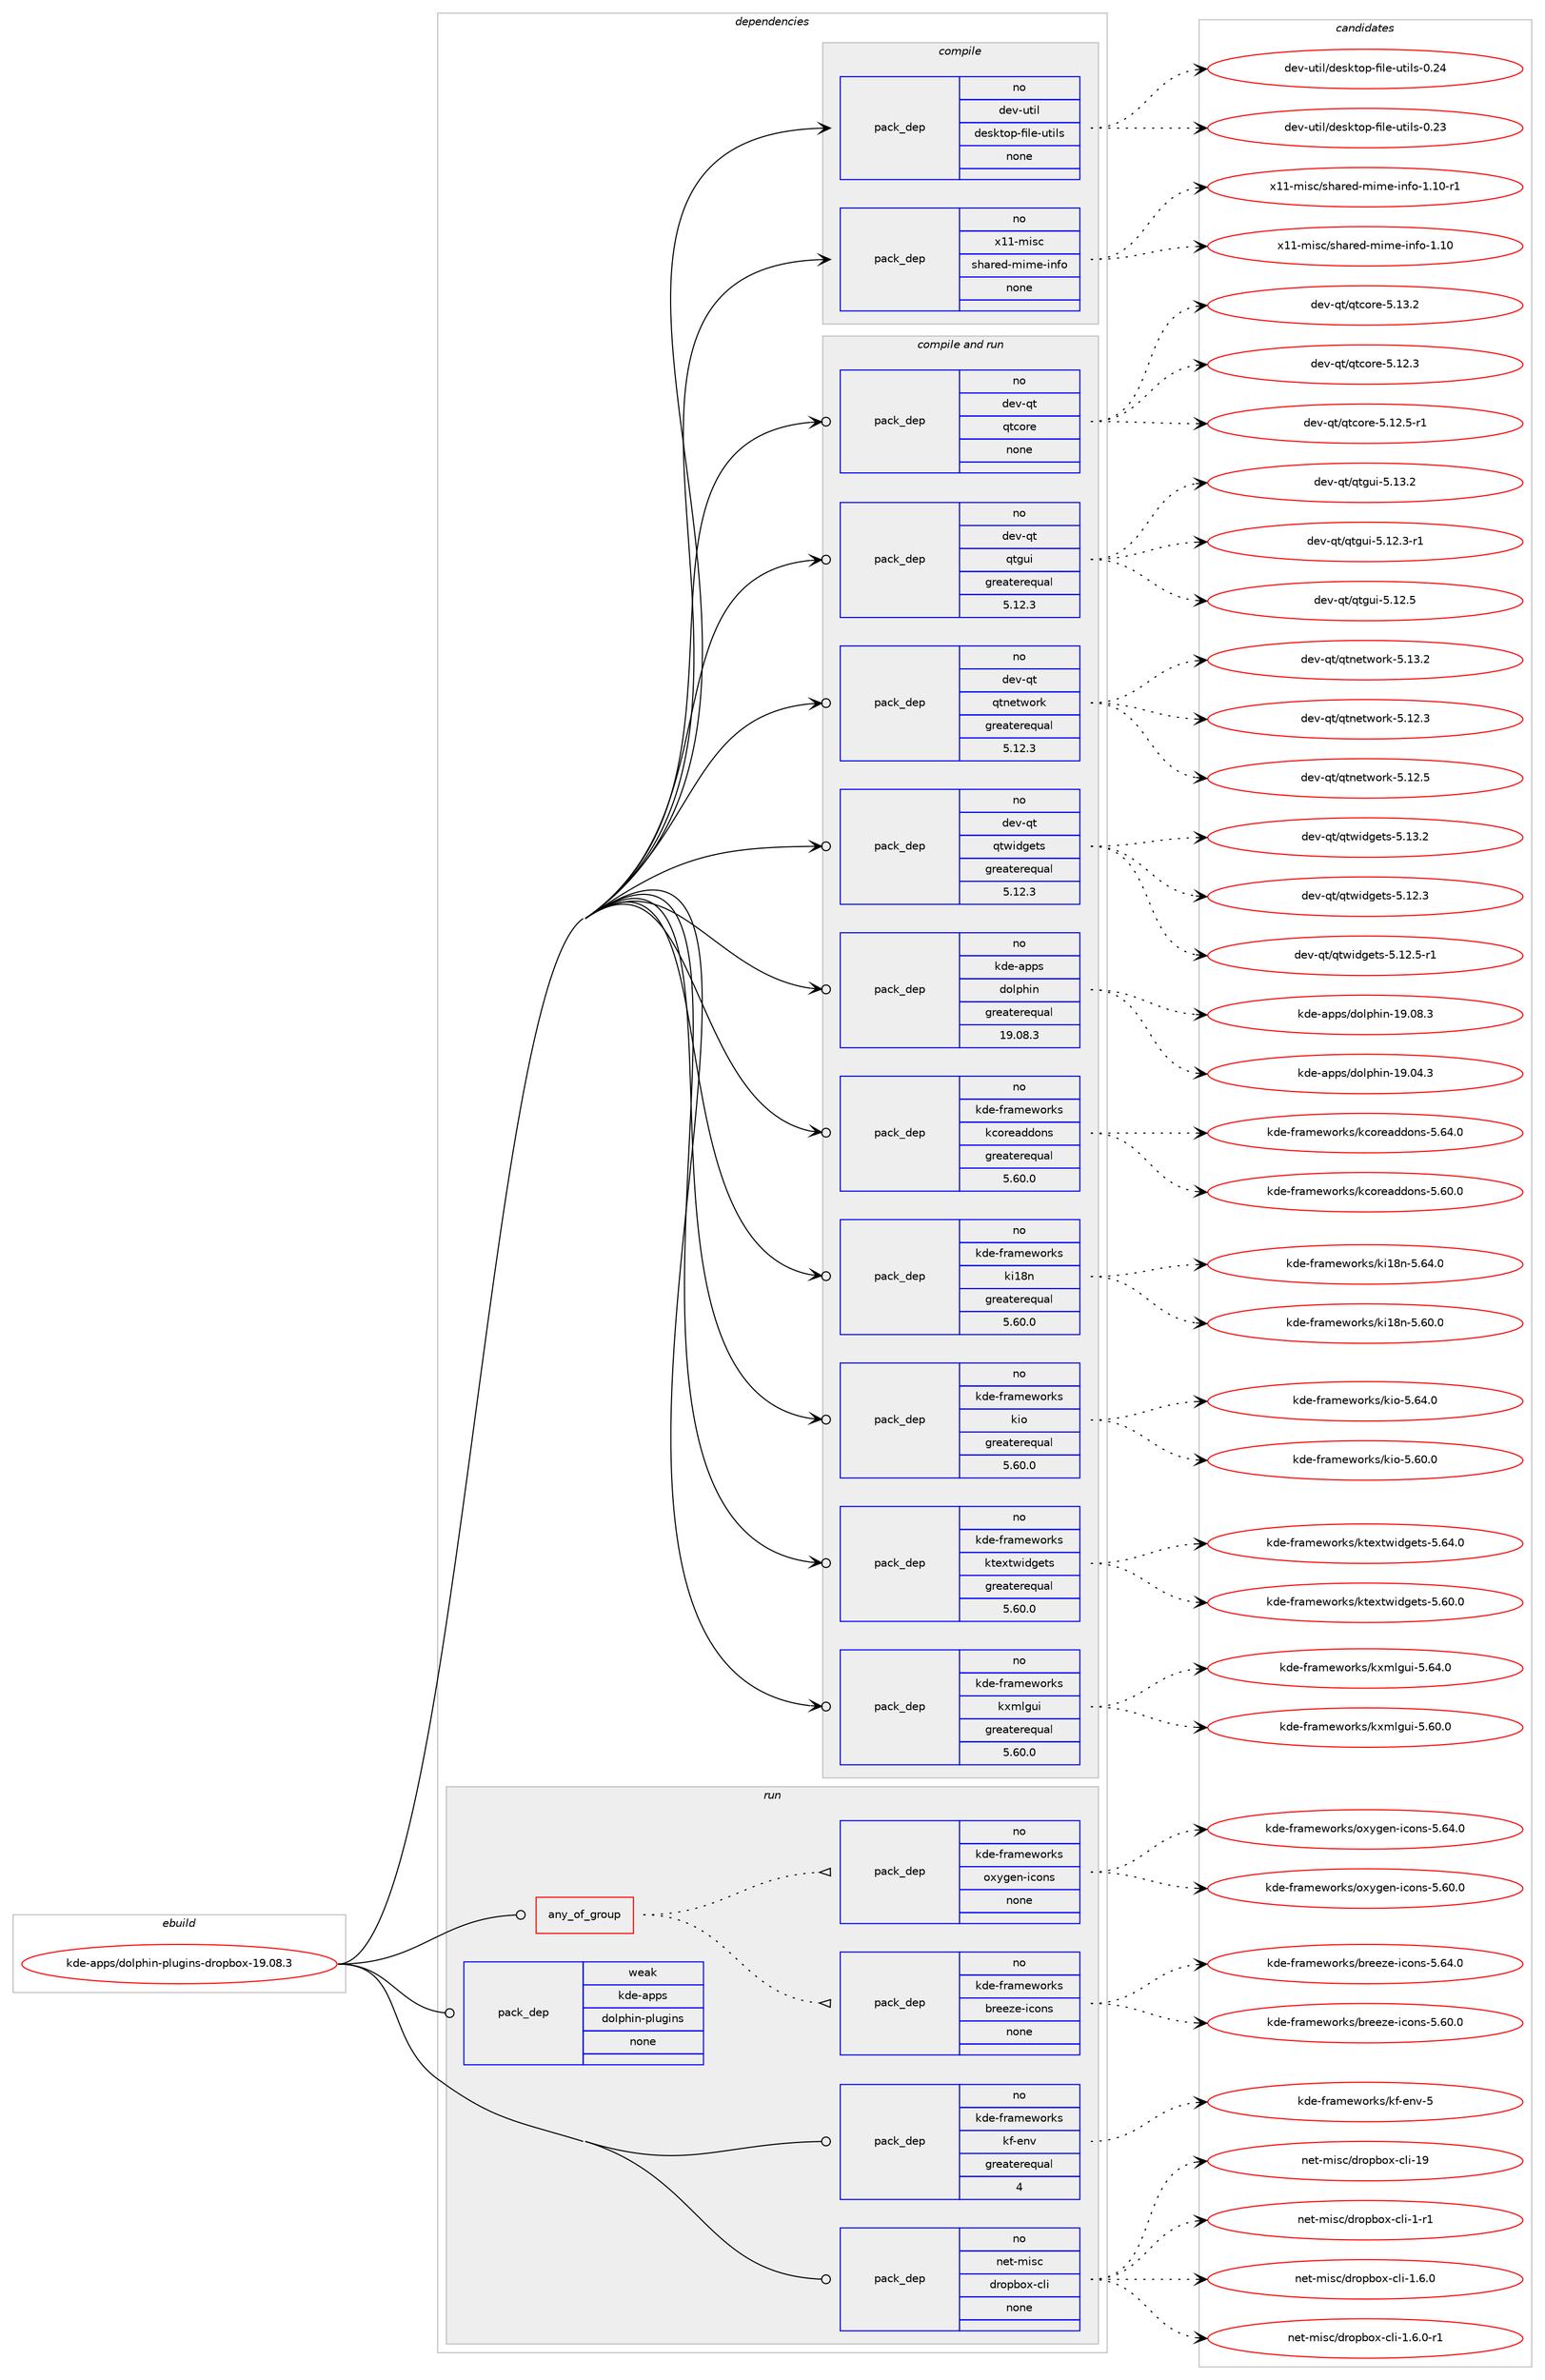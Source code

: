 digraph prolog {

# *************
# Graph options
# *************

newrank=true;
concentrate=true;
compound=true;
graph [rankdir=LR,fontname=Helvetica,fontsize=10,ranksep=1.5];#, ranksep=2.5, nodesep=0.2];
edge  [arrowhead=vee];
node  [fontname=Helvetica,fontsize=10];

# **********
# The ebuild
# **********

subgraph cluster_leftcol {
color=gray;
rank=same;
label=<<i>ebuild</i>>;
id [label="kde-apps/dolphin-plugins-dropbox-19.08.3", color=red, width=4, href="../kde-apps/dolphin-plugins-dropbox-19.08.3.svg"];
}

# ****************
# The dependencies
# ****************

subgraph cluster_midcol {
color=gray;
label=<<i>dependencies</i>>;
subgraph cluster_compile {
fillcolor="#eeeeee";
style=filled;
label=<<i>compile</i>>;
subgraph pack553339 {
dependency752495 [label=<<TABLE BORDER="0" CELLBORDER="1" CELLSPACING="0" CELLPADDING="4" WIDTH="220"><TR><TD ROWSPAN="6" CELLPADDING="30">pack_dep</TD></TR><TR><TD WIDTH="110">no</TD></TR><TR><TD>dev-util</TD></TR><TR><TD>desktop-file-utils</TD></TR><TR><TD>none</TD></TR><TR><TD></TD></TR></TABLE>>, shape=none, color=blue];
}
id:e -> dependency752495:w [weight=20,style="solid",arrowhead="vee"];
subgraph pack553340 {
dependency752496 [label=<<TABLE BORDER="0" CELLBORDER="1" CELLSPACING="0" CELLPADDING="4" WIDTH="220"><TR><TD ROWSPAN="6" CELLPADDING="30">pack_dep</TD></TR><TR><TD WIDTH="110">no</TD></TR><TR><TD>x11-misc</TD></TR><TR><TD>shared-mime-info</TD></TR><TR><TD>none</TD></TR><TR><TD></TD></TR></TABLE>>, shape=none, color=blue];
}
id:e -> dependency752496:w [weight=20,style="solid",arrowhead="vee"];
}
subgraph cluster_compileandrun {
fillcolor="#eeeeee";
style=filled;
label=<<i>compile and run</i>>;
subgraph pack553341 {
dependency752497 [label=<<TABLE BORDER="0" CELLBORDER="1" CELLSPACING="0" CELLPADDING="4" WIDTH="220"><TR><TD ROWSPAN="6" CELLPADDING="30">pack_dep</TD></TR><TR><TD WIDTH="110">no</TD></TR><TR><TD>dev-qt</TD></TR><TR><TD>qtcore</TD></TR><TR><TD>none</TD></TR><TR><TD></TD></TR></TABLE>>, shape=none, color=blue];
}
id:e -> dependency752497:w [weight=20,style="solid",arrowhead="odotvee"];
subgraph pack553342 {
dependency752498 [label=<<TABLE BORDER="0" CELLBORDER="1" CELLSPACING="0" CELLPADDING="4" WIDTH="220"><TR><TD ROWSPAN="6" CELLPADDING="30">pack_dep</TD></TR><TR><TD WIDTH="110">no</TD></TR><TR><TD>dev-qt</TD></TR><TR><TD>qtgui</TD></TR><TR><TD>greaterequal</TD></TR><TR><TD>5.12.3</TD></TR></TABLE>>, shape=none, color=blue];
}
id:e -> dependency752498:w [weight=20,style="solid",arrowhead="odotvee"];
subgraph pack553343 {
dependency752499 [label=<<TABLE BORDER="0" CELLBORDER="1" CELLSPACING="0" CELLPADDING="4" WIDTH="220"><TR><TD ROWSPAN="6" CELLPADDING="30">pack_dep</TD></TR><TR><TD WIDTH="110">no</TD></TR><TR><TD>dev-qt</TD></TR><TR><TD>qtnetwork</TD></TR><TR><TD>greaterequal</TD></TR><TR><TD>5.12.3</TD></TR></TABLE>>, shape=none, color=blue];
}
id:e -> dependency752499:w [weight=20,style="solid",arrowhead="odotvee"];
subgraph pack553344 {
dependency752500 [label=<<TABLE BORDER="0" CELLBORDER="1" CELLSPACING="0" CELLPADDING="4" WIDTH="220"><TR><TD ROWSPAN="6" CELLPADDING="30">pack_dep</TD></TR><TR><TD WIDTH="110">no</TD></TR><TR><TD>dev-qt</TD></TR><TR><TD>qtwidgets</TD></TR><TR><TD>greaterequal</TD></TR><TR><TD>5.12.3</TD></TR></TABLE>>, shape=none, color=blue];
}
id:e -> dependency752500:w [weight=20,style="solid",arrowhead="odotvee"];
subgraph pack553345 {
dependency752501 [label=<<TABLE BORDER="0" CELLBORDER="1" CELLSPACING="0" CELLPADDING="4" WIDTH="220"><TR><TD ROWSPAN="6" CELLPADDING="30">pack_dep</TD></TR><TR><TD WIDTH="110">no</TD></TR><TR><TD>kde-apps</TD></TR><TR><TD>dolphin</TD></TR><TR><TD>greaterequal</TD></TR><TR><TD>19.08.3</TD></TR></TABLE>>, shape=none, color=blue];
}
id:e -> dependency752501:w [weight=20,style="solid",arrowhead="odotvee"];
subgraph pack553346 {
dependency752502 [label=<<TABLE BORDER="0" CELLBORDER="1" CELLSPACING="0" CELLPADDING="4" WIDTH="220"><TR><TD ROWSPAN="6" CELLPADDING="30">pack_dep</TD></TR><TR><TD WIDTH="110">no</TD></TR><TR><TD>kde-frameworks</TD></TR><TR><TD>kcoreaddons</TD></TR><TR><TD>greaterequal</TD></TR><TR><TD>5.60.0</TD></TR></TABLE>>, shape=none, color=blue];
}
id:e -> dependency752502:w [weight=20,style="solid",arrowhead="odotvee"];
subgraph pack553347 {
dependency752503 [label=<<TABLE BORDER="0" CELLBORDER="1" CELLSPACING="0" CELLPADDING="4" WIDTH="220"><TR><TD ROWSPAN="6" CELLPADDING="30">pack_dep</TD></TR><TR><TD WIDTH="110">no</TD></TR><TR><TD>kde-frameworks</TD></TR><TR><TD>ki18n</TD></TR><TR><TD>greaterequal</TD></TR><TR><TD>5.60.0</TD></TR></TABLE>>, shape=none, color=blue];
}
id:e -> dependency752503:w [weight=20,style="solid",arrowhead="odotvee"];
subgraph pack553348 {
dependency752504 [label=<<TABLE BORDER="0" CELLBORDER="1" CELLSPACING="0" CELLPADDING="4" WIDTH="220"><TR><TD ROWSPAN="6" CELLPADDING="30">pack_dep</TD></TR><TR><TD WIDTH="110">no</TD></TR><TR><TD>kde-frameworks</TD></TR><TR><TD>kio</TD></TR><TR><TD>greaterequal</TD></TR><TR><TD>5.60.0</TD></TR></TABLE>>, shape=none, color=blue];
}
id:e -> dependency752504:w [weight=20,style="solid",arrowhead="odotvee"];
subgraph pack553349 {
dependency752505 [label=<<TABLE BORDER="0" CELLBORDER="1" CELLSPACING="0" CELLPADDING="4" WIDTH="220"><TR><TD ROWSPAN="6" CELLPADDING="30">pack_dep</TD></TR><TR><TD WIDTH="110">no</TD></TR><TR><TD>kde-frameworks</TD></TR><TR><TD>ktextwidgets</TD></TR><TR><TD>greaterequal</TD></TR><TR><TD>5.60.0</TD></TR></TABLE>>, shape=none, color=blue];
}
id:e -> dependency752505:w [weight=20,style="solid",arrowhead="odotvee"];
subgraph pack553350 {
dependency752506 [label=<<TABLE BORDER="0" CELLBORDER="1" CELLSPACING="0" CELLPADDING="4" WIDTH="220"><TR><TD ROWSPAN="6" CELLPADDING="30">pack_dep</TD></TR><TR><TD WIDTH="110">no</TD></TR><TR><TD>kde-frameworks</TD></TR><TR><TD>kxmlgui</TD></TR><TR><TD>greaterequal</TD></TR><TR><TD>5.60.0</TD></TR></TABLE>>, shape=none, color=blue];
}
id:e -> dependency752506:w [weight=20,style="solid",arrowhead="odotvee"];
}
subgraph cluster_run {
fillcolor="#eeeeee";
style=filled;
label=<<i>run</i>>;
subgraph any12304 {
dependency752507 [label=<<TABLE BORDER="0" CELLBORDER="1" CELLSPACING="0" CELLPADDING="4"><TR><TD CELLPADDING="10">any_of_group</TD></TR></TABLE>>, shape=none, color=red];subgraph pack553351 {
dependency752508 [label=<<TABLE BORDER="0" CELLBORDER="1" CELLSPACING="0" CELLPADDING="4" WIDTH="220"><TR><TD ROWSPAN="6" CELLPADDING="30">pack_dep</TD></TR><TR><TD WIDTH="110">no</TD></TR><TR><TD>kde-frameworks</TD></TR><TR><TD>breeze-icons</TD></TR><TR><TD>none</TD></TR><TR><TD></TD></TR></TABLE>>, shape=none, color=blue];
}
dependency752507:e -> dependency752508:w [weight=20,style="dotted",arrowhead="oinv"];
subgraph pack553352 {
dependency752509 [label=<<TABLE BORDER="0" CELLBORDER="1" CELLSPACING="0" CELLPADDING="4" WIDTH="220"><TR><TD ROWSPAN="6" CELLPADDING="30">pack_dep</TD></TR><TR><TD WIDTH="110">no</TD></TR><TR><TD>kde-frameworks</TD></TR><TR><TD>oxygen-icons</TD></TR><TR><TD>none</TD></TR><TR><TD></TD></TR></TABLE>>, shape=none, color=blue];
}
dependency752507:e -> dependency752509:w [weight=20,style="dotted",arrowhead="oinv"];
}
id:e -> dependency752507:w [weight=20,style="solid",arrowhead="odot"];
subgraph pack553353 {
dependency752510 [label=<<TABLE BORDER="0" CELLBORDER="1" CELLSPACING="0" CELLPADDING="4" WIDTH="220"><TR><TD ROWSPAN="6" CELLPADDING="30">pack_dep</TD></TR><TR><TD WIDTH="110">no</TD></TR><TR><TD>kde-frameworks</TD></TR><TR><TD>kf-env</TD></TR><TR><TD>greaterequal</TD></TR><TR><TD>4</TD></TR></TABLE>>, shape=none, color=blue];
}
id:e -> dependency752510:w [weight=20,style="solid",arrowhead="odot"];
subgraph pack553354 {
dependency752511 [label=<<TABLE BORDER="0" CELLBORDER="1" CELLSPACING="0" CELLPADDING="4" WIDTH="220"><TR><TD ROWSPAN="6" CELLPADDING="30">pack_dep</TD></TR><TR><TD WIDTH="110">no</TD></TR><TR><TD>net-misc</TD></TR><TR><TD>dropbox-cli</TD></TR><TR><TD>none</TD></TR><TR><TD></TD></TR></TABLE>>, shape=none, color=blue];
}
id:e -> dependency752511:w [weight=20,style="solid",arrowhead="odot"];
subgraph pack553355 {
dependency752512 [label=<<TABLE BORDER="0" CELLBORDER="1" CELLSPACING="0" CELLPADDING="4" WIDTH="220"><TR><TD ROWSPAN="6" CELLPADDING="30">pack_dep</TD></TR><TR><TD WIDTH="110">weak</TD></TR><TR><TD>kde-apps</TD></TR><TR><TD>dolphin-plugins</TD></TR><TR><TD>none</TD></TR><TR><TD></TD></TR></TABLE>>, shape=none, color=blue];
}
id:e -> dependency752512:w [weight=20,style="solid",arrowhead="odot"];
}
}

# **************
# The candidates
# **************

subgraph cluster_choices {
rank=same;
color=gray;
label=<<i>candidates</i>>;

subgraph choice553339 {
color=black;
nodesep=1;
choice100101118451171161051084710010111510711611111245102105108101451171161051081154548465051 [label="dev-util/desktop-file-utils-0.23", color=red, width=4,href="../dev-util/desktop-file-utils-0.23.svg"];
choice100101118451171161051084710010111510711611111245102105108101451171161051081154548465052 [label="dev-util/desktop-file-utils-0.24", color=red, width=4,href="../dev-util/desktop-file-utils-0.24.svg"];
dependency752495:e -> choice100101118451171161051084710010111510711611111245102105108101451171161051081154548465051:w [style=dotted,weight="100"];
dependency752495:e -> choice100101118451171161051084710010111510711611111245102105108101451171161051081154548465052:w [style=dotted,weight="100"];
}
subgraph choice553340 {
color=black;
nodesep=1;
choice12049494510910511599471151049711410110045109105109101451051101021114549464948 [label="x11-misc/shared-mime-info-1.10", color=red, width=4,href="../x11-misc/shared-mime-info-1.10.svg"];
choice120494945109105115994711510497114101100451091051091014510511010211145494649484511449 [label="x11-misc/shared-mime-info-1.10-r1", color=red, width=4,href="../x11-misc/shared-mime-info-1.10-r1.svg"];
dependency752496:e -> choice12049494510910511599471151049711410110045109105109101451051101021114549464948:w [style=dotted,weight="100"];
dependency752496:e -> choice120494945109105115994711510497114101100451091051091014510511010211145494649484511449:w [style=dotted,weight="100"];
}
subgraph choice553341 {
color=black;
nodesep=1;
choice10010111845113116471131169911111410145534649504651 [label="dev-qt/qtcore-5.12.3", color=red, width=4,href="../dev-qt/qtcore-5.12.3.svg"];
choice100101118451131164711311699111114101455346495046534511449 [label="dev-qt/qtcore-5.12.5-r1", color=red, width=4,href="../dev-qt/qtcore-5.12.5-r1.svg"];
choice10010111845113116471131169911111410145534649514650 [label="dev-qt/qtcore-5.13.2", color=red, width=4,href="../dev-qt/qtcore-5.13.2.svg"];
dependency752497:e -> choice10010111845113116471131169911111410145534649504651:w [style=dotted,weight="100"];
dependency752497:e -> choice100101118451131164711311699111114101455346495046534511449:w [style=dotted,weight="100"];
dependency752497:e -> choice10010111845113116471131169911111410145534649514650:w [style=dotted,weight="100"];
}
subgraph choice553342 {
color=black;
nodesep=1;
choice1001011184511311647113116103117105455346495046514511449 [label="dev-qt/qtgui-5.12.3-r1", color=red, width=4,href="../dev-qt/qtgui-5.12.3-r1.svg"];
choice100101118451131164711311610311710545534649504653 [label="dev-qt/qtgui-5.12.5", color=red, width=4,href="../dev-qt/qtgui-5.12.5.svg"];
choice100101118451131164711311610311710545534649514650 [label="dev-qt/qtgui-5.13.2", color=red, width=4,href="../dev-qt/qtgui-5.13.2.svg"];
dependency752498:e -> choice1001011184511311647113116103117105455346495046514511449:w [style=dotted,weight="100"];
dependency752498:e -> choice100101118451131164711311610311710545534649504653:w [style=dotted,weight="100"];
dependency752498:e -> choice100101118451131164711311610311710545534649514650:w [style=dotted,weight="100"];
}
subgraph choice553343 {
color=black;
nodesep=1;
choice100101118451131164711311611010111611911111410745534649504651 [label="dev-qt/qtnetwork-5.12.3", color=red, width=4,href="../dev-qt/qtnetwork-5.12.3.svg"];
choice100101118451131164711311611010111611911111410745534649504653 [label="dev-qt/qtnetwork-5.12.5", color=red, width=4,href="../dev-qt/qtnetwork-5.12.5.svg"];
choice100101118451131164711311611010111611911111410745534649514650 [label="dev-qt/qtnetwork-5.13.2", color=red, width=4,href="../dev-qt/qtnetwork-5.13.2.svg"];
dependency752499:e -> choice100101118451131164711311611010111611911111410745534649504651:w [style=dotted,weight="100"];
dependency752499:e -> choice100101118451131164711311611010111611911111410745534649504653:w [style=dotted,weight="100"];
dependency752499:e -> choice100101118451131164711311611010111611911111410745534649514650:w [style=dotted,weight="100"];
}
subgraph choice553344 {
color=black;
nodesep=1;
choice100101118451131164711311611910510010310111611545534649504651 [label="dev-qt/qtwidgets-5.12.3", color=red, width=4,href="../dev-qt/qtwidgets-5.12.3.svg"];
choice1001011184511311647113116119105100103101116115455346495046534511449 [label="dev-qt/qtwidgets-5.12.5-r1", color=red, width=4,href="../dev-qt/qtwidgets-5.12.5-r1.svg"];
choice100101118451131164711311611910510010310111611545534649514650 [label="dev-qt/qtwidgets-5.13.2", color=red, width=4,href="../dev-qt/qtwidgets-5.13.2.svg"];
dependency752500:e -> choice100101118451131164711311611910510010310111611545534649504651:w [style=dotted,weight="100"];
dependency752500:e -> choice1001011184511311647113116119105100103101116115455346495046534511449:w [style=dotted,weight="100"];
dependency752500:e -> choice100101118451131164711311611910510010310111611545534649514650:w [style=dotted,weight="100"];
}
subgraph choice553345 {
color=black;
nodesep=1;
choice1071001014597112112115471001111081121041051104549574648524651 [label="kde-apps/dolphin-19.04.3", color=red, width=4,href="../kde-apps/dolphin-19.04.3.svg"];
choice1071001014597112112115471001111081121041051104549574648564651 [label="kde-apps/dolphin-19.08.3", color=red, width=4,href="../kde-apps/dolphin-19.08.3.svg"];
dependency752501:e -> choice1071001014597112112115471001111081121041051104549574648524651:w [style=dotted,weight="100"];
dependency752501:e -> choice1071001014597112112115471001111081121041051104549574648564651:w [style=dotted,weight="100"];
}
subgraph choice553346 {
color=black;
nodesep=1;
choice107100101451021149710910111911111410711547107991111141019710010011111011545534654484648 [label="kde-frameworks/kcoreaddons-5.60.0", color=red, width=4,href="../kde-frameworks/kcoreaddons-5.60.0.svg"];
choice107100101451021149710910111911111410711547107991111141019710010011111011545534654524648 [label="kde-frameworks/kcoreaddons-5.64.0", color=red, width=4,href="../kde-frameworks/kcoreaddons-5.64.0.svg"];
dependency752502:e -> choice107100101451021149710910111911111410711547107991111141019710010011111011545534654484648:w [style=dotted,weight="100"];
dependency752502:e -> choice107100101451021149710910111911111410711547107991111141019710010011111011545534654524648:w [style=dotted,weight="100"];
}
subgraph choice553347 {
color=black;
nodesep=1;
choice107100101451021149710910111911111410711547107105495611045534654484648 [label="kde-frameworks/ki18n-5.60.0", color=red, width=4,href="../kde-frameworks/ki18n-5.60.0.svg"];
choice107100101451021149710910111911111410711547107105495611045534654524648 [label="kde-frameworks/ki18n-5.64.0", color=red, width=4,href="../kde-frameworks/ki18n-5.64.0.svg"];
dependency752503:e -> choice107100101451021149710910111911111410711547107105495611045534654484648:w [style=dotted,weight="100"];
dependency752503:e -> choice107100101451021149710910111911111410711547107105495611045534654524648:w [style=dotted,weight="100"];
}
subgraph choice553348 {
color=black;
nodesep=1;
choice10710010145102114971091011191111141071154710710511145534654484648 [label="kde-frameworks/kio-5.60.0", color=red, width=4,href="../kde-frameworks/kio-5.60.0.svg"];
choice10710010145102114971091011191111141071154710710511145534654524648 [label="kde-frameworks/kio-5.64.0", color=red, width=4,href="../kde-frameworks/kio-5.64.0.svg"];
dependency752504:e -> choice10710010145102114971091011191111141071154710710511145534654484648:w [style=dotted,weight="100"];
dependency752504:e -> choice10710010145102114971091011191111141071154710710511145534654524648:w [style=dotted,weight="100"];
}
subgraph choice553349 {
color=black;
nodesep=1;
choice10710010145102114971091011191111141071154710711610112011611910510010310111611545534654484648 [label="kde-frameworks/ktextwidgets-5.60.0", color=red, width=4,href="../kde-frameworks/ktextwidgets-5.60.0.svg"];
choice10710010145102114971091011191111141071154710711610112011611910510010310111611545534654524648 [label="kde-frameworks/ktextwidgets-5.64.0", color=red, width=4,href="../kde-frameworks/ktextwidgets-5.64.0.svg"];
dependency752505:e -> choice10710010145102114971091011191111141071154710711610112011611910510010310111611545534654484648:w [style=dotted,weight="100"];
dependency752505:e -> choice10710010145102114971091011191111141071154710711610112011611910510010310111611545534654524648:w [style=dotted,weight="100"];
}
subgraph choice553350 {
color=black;
nodesep=1;
choice10710010145102114971091011191111141071154710712010910810311710545534654484648 [label="kde-frameworks/kxmlgui-5.60.0", color=red, width=4,href="../kde-frameworks/kxmlgui-5.60.0.svg"];
choice10710010145102114971091011191111141071154710712010910810311710545534654524648 [label="kde-frameworks/kxmlgui-5.64.0", color=red, width=4,href="../kde-frameworks/kxmlgui-5.64.0.svg"];
dependency752506:e -> choice10710010145102114971091011191111141071154710712010910810311710545534654484648:w [style=dotted,weight="100"];
dependency752506:e -> choice10710010145102114971091011191111141071154710712010910810311710545534654524648:w [style=dotted,weight="100"];
}
subgraph choice553351 {
color=black;
nodesep=1;
choice10710010145102114971091011191111141071154798114101101122101451059911111011545534654484648 [label="kde-frameworks/breeze-icons-5.60.0", color=red, width=4,href="../kde-frameworks/breeze-icons-5.60.0.svg"];
choice10710010145102114971091011191111141071154798114101101122101451059911111011545534654524648 [label="kde-frameworks/breeze-icons-5.64.0", color=red, width=4,href="../kde-frameworks/breeze-icons-5.64.0.svg"];
dependency752508:e -> choice10710010145102114971091011191111141071154798114101101122101451059911111011545534654484648:w [style=dotted,weight="100"];
dependency752508:e -> choice10710010145102114971091011191111141071154798114101101122101451059911111011545534654524648:w [style=dotted,weight="100"];
}
subgraph choice553352 {
color=black;
nodesep=1;
choice107100101451021149710910111911111410711547111120121103101110451059911111011545534654484648 [label="kde-frameworks/oxygen-icons-5.60.0", color=red, width=4,href="../kde-frameworks/oxygen-icons-5.60.0.svg"];
choice107100101451021149710910111911111410711547111120121103101110451059911111011545534654524648 [label="kde-frameworks/oxygen-icons-5.64.0", color=red, width=4,href="../kde-frameworks/oxygen-icons-5.64.0.svg"];
dependency752509:e -> choice107100101451021149710910111911111410711547111120121103101110451059911111011545534654484648:w [style=dotted,weight="100"];
dependency752509:e -> choice107100101451021149710910111911111410711547111120121103101110451059911111011545534654524648:w [style=dotted,weight="100"];
}
subgraph choice553353 {
color=black;
nodesep=1;
choice107100101451021149710910111911111410711547107102451011101184553 [label="kde-frameworks/kf-env-5", color=red, width=4,href="../kde-frameworks/kf-env-5.svg"];
dependency752510:e -> choice107100101451021149710910111911111410711547107102451011101184553:w [style=dotted,weight="100"];
}
subgraph choice553354 {
color=black;
nodesep=1;
choice11010111645109105115994710011411111298111120459910810545494511449 [label="net-misc/dropbox-cli-1-r1", color=red, width=4,href="../net-misc/dropbox-cli-1-r1.svg"];
choice110101116451091051159947100114111112981111204599108105454946544648 [label="net-misc/dropbox-cli-1.6.0", color=red, width=4,href="../net-misc/dropbox-cli-1.6.0.svg"];
choice1101011164510910511599471001141111129811112045991081054549465446484511449 [label="net-misc/dropbox-cli-1.6.0-r1", color=red, width=4,href="../net-misc/dropbox-cli-1.6.0-r1.svg"];
choice110101116451091051159947100114111112981111204599108105454957 [label="net-misc/dropbox-cli-19", color=red, width=4,href="../net-misc/dropbox-cli-19.svg"];
dependency752511:e -> choice11010111645109105115994710011411111298111120459910810545494511449:w [style=dotted,weight="100"];
dependency752511:e -> choice110101116451091051159947100114111112981111204599108105454946544648:w [style=dotted,weight="100"];
dependency752511:e -> choice1101011164510910511599471001141111129811112045991081054549465446484511449:w [style=dotted,weight="100"];
dependency752511:e -> choice110101116451091051159947100114111112981111204599108105454957:w [style=dotted,weight="100"];
}
subgraph choice553355 {
color=black;
nodesep=1;
}
}

}
